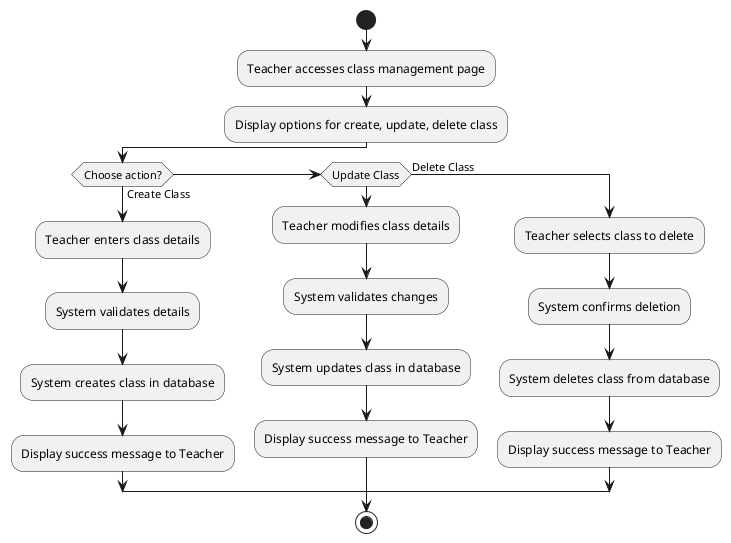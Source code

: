 @startuml Class Management Activity Diagram

start
:Teacher accesses class management page;
:Display options for create, update, delete class;

if (Choose action?) then (Create Class)
    :Teacher enters class details;
    :System validates details;
    :System creates class in database;
    :Display success message to Teacher;
else if (Update Class)
    :Teacher modifies class details;
    :System validates changes;
    :System updates class in database;
    :Display success message to Teacher;
else (Delete Class)
    :Teacher selects class to delete;
    :System confirms deletion;
    :System deletes class from database;
    :Display success message to Teacher;
endif

stop
@enduml
